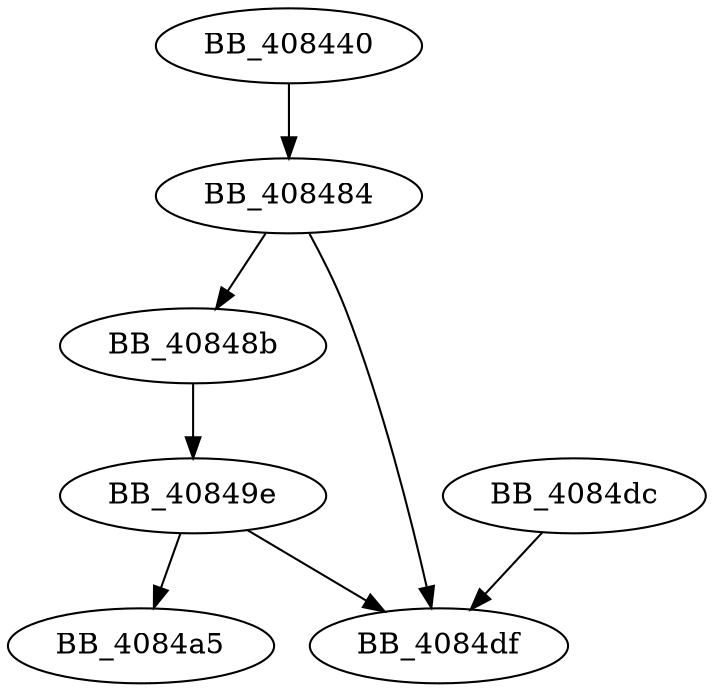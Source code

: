 DiGraph __IsNonwritableInCurrentImage{
BB_408440->BB_408484
BB_408484->BB_40848b
BB_408484->BB_4084df
BB_40848b->BB_40849e
BB_40849e->BB_4084a5
BB_40849e->BB_4084df
BB_4084dc->BB_4084df
}
